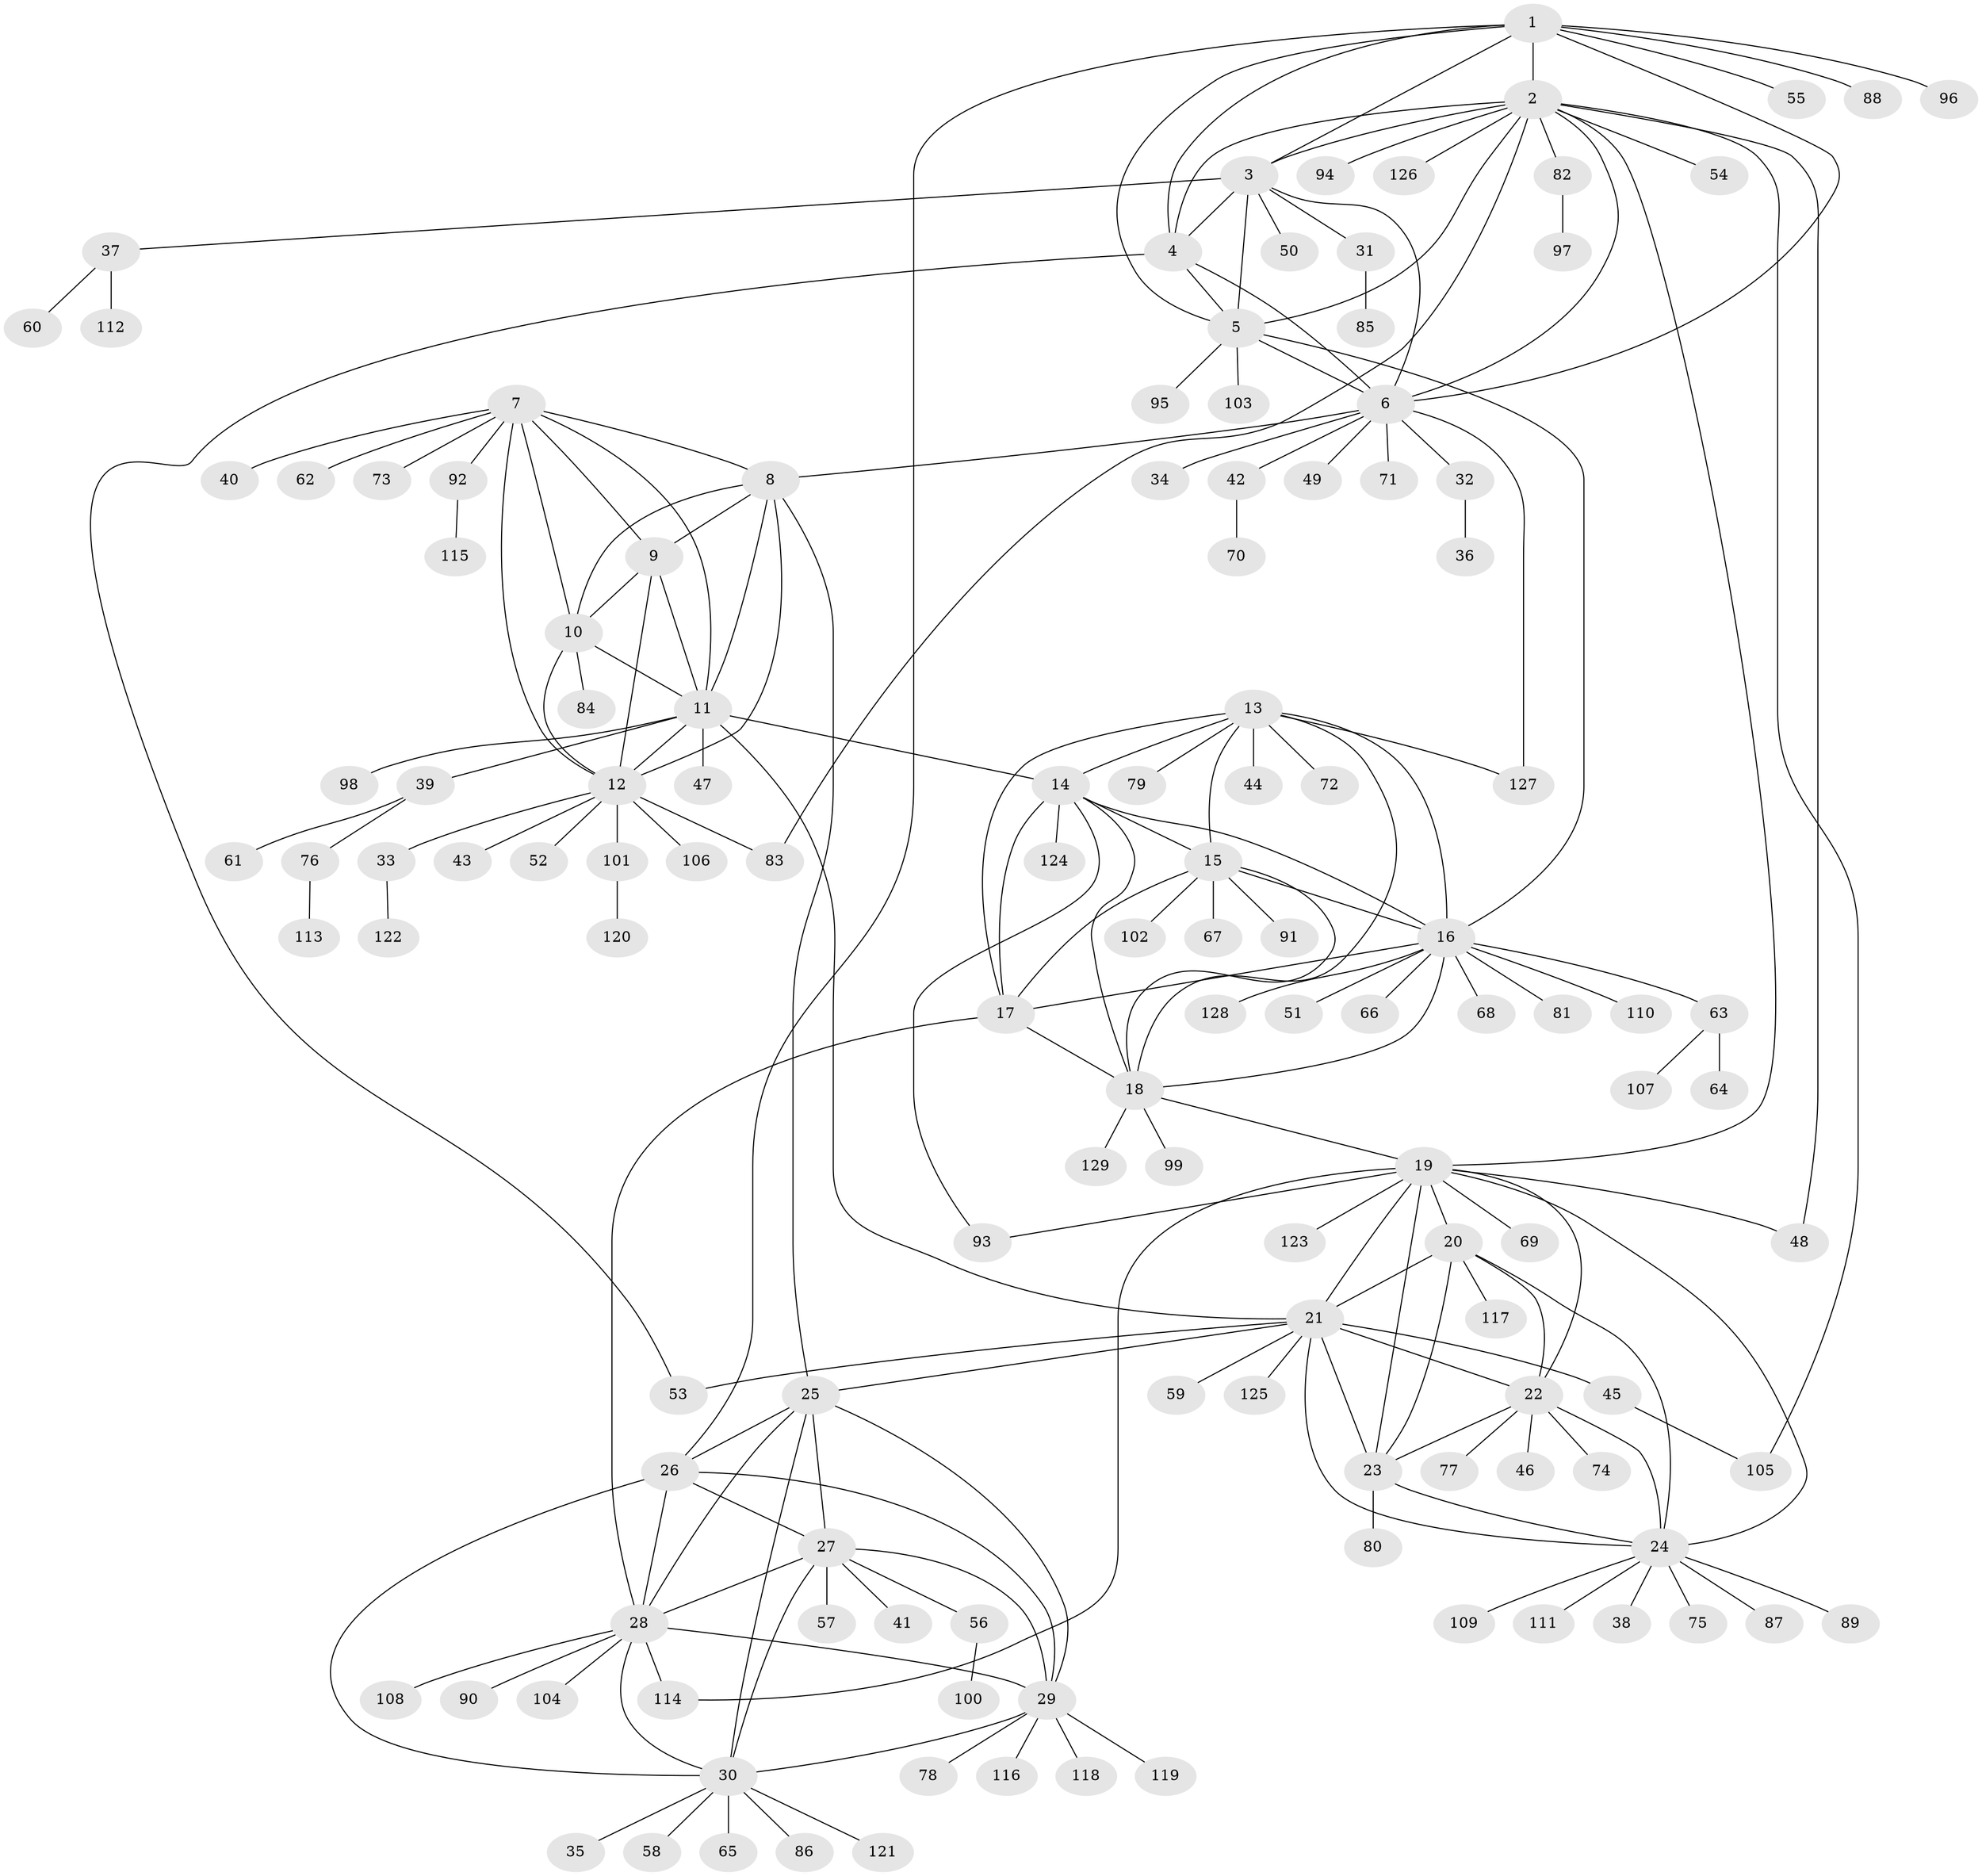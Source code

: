 // coarse degree distribution, {11: 0.058823529411764705, 5: 0.0392156862745098, 6: 0.029411764705882353, 13: 0.00980392156862745, 3: 0.029411764705882353, 9: 0.029411764705882353, 7: 0.0196078431372549, 10: 0.0196078431372549, 4: 0.00980392156862745, 2: 0.0784313725490196, 1: 0.6764705882352942}
// Generated by graph-tools (version 1.1) at 2025/42/03/06/25 10:42:09]
// undirected, 129 vertices, 191 edges
graph export_dot {
graph [start="1"]
  node [color=gray90,style=filled];
  1;
  2;
  3;
  4;
  5;
  6;
  7;
  8;
  9;
  10;
  11;
  12;
  13;
  14;
  15;
  16;
  17;
  18;
  19;
  20;
  21;
  22;
  23;
  24;
  25;
  26;
  27;
  28;
  29;
  30;
  31;
  32;
  33;
  34;
  35;
  36;
  37;
  38;
  39;
  40;
  41;
  42;
  43;
  44;
  45;
  46;
  47;
  48;
  49;
  50;
  51;
  52;
  53;
  54;
  55;
  56;
  57;
  58;
  59;
  60;
  61;
  62;
  63;
  64;
  65;
  66;
  67;
  68;
  69;
  70;
  71;
  72;
  73;
  74;
  75;
  76;
  77;
  78;
  79;
  80;
  81;
  82;
  83;
  84;
  85;
  86;
  87;
  88;
  89;
  90;
  91;
  92;
  93;
  94;
  95;
  96;
  97;
  98;
  99;
  100;
  101;
  102;
  103;
  104;
  105;
  106;
  107;
  108;
  109;
  110;
  111;
  112;
  113;
  114;
  115;
  116;
  117;
  118;
  119;
  120;
  121;
  122;
  123;
  124;
  125;
  126;
  127;
  128;
  129;
  1 -- 2;
  1 -- 3;
  1 -- 4;
  1 -- 5;
  1 -- 6;
  1 -- 26;
  1 -- 55;
  1 -- 88;
  1 -- 96;
  2 -- 3;
  2 -- 4;
  2 -- 5;
  2 -- 6;
  2 -- 19;
  2 -- 48;
  2 -- 54;
  2 -- 82;
  2 -- 83;
  2 -- 94;
  2 -- 105;
  2 -- 126;
  3 -- 4;
  3 -- 5;
  3 -- 6;
  3 -- 31;
  3 -- 37;
  3 -- 50;
  4 -- 5;
  4 -- 6;
  4 -- 53;
  5 -- 6;
  5 -- 16;
  5 -- 95;
  5 -- 103;
  6 -- 8;
  6 -- 32;
  6 -- 34;
  6 -- 42;
  6 -- 49;
  6 -- 71;
  6 -- 127;
  7 -- 8;
  7 -- 9;
  7 -- 10;
  7 -- 11;
  7 -- 12;
  7 -- 40;
  7 -- 62;
  7 -- 73;
  7 -- 92;
  8 -- 9;
  8 -- 10;
  8 -- 11;
  8 -- 12;
  8 -- 25;
  9 -- 10;
  9 -- 11;
  9 -- 12;
  10 -- 11;
  10 -- 12;
  10 -- 84;
  11 -- 12;
  11 -- 14;
  11 -- 21;
  11 -- 39;
  11 -- 47;
  11 -- 98;
  12 -- 33;
  12 -- 43;
  12 -- 52;
  12 -- 83;
  12 -- 101;
  12 -- 106;
  13 -- 14;
  13 -- 15;
  13 -- 16;
  13 -- 17;
  13 -- 18;
  13 -- 44;
  13 -- 72;
  13 -- 79;
  13 -- 127;
  14 -- 15;
  14 -- 16;
  14 -- 17;
  14 -- 18;
  14 -- 93;
  14 -- 124;
  15 -- 16;
  15 -- 17;
  15 -- 18;
  15 -- 67;
  15 -- 91;
  15 -- 102;
  16 -- 17;
  16 -- 18;
  16 -- 51;
  16 -- 63;
  16 -- 66;
  16 -- 68;
  16 -- 81;
  16 -- 110;
  16 -- 128;
  17 -- 18;
  17 -- 28;
  18 -- 19;
  18 -- 99;
  18 -- 129;
  19 -- 20;
  19 -- 21;
  19 -- 22;
  19 -- 23;
  19 -- 24;
  19 -- 48;
  19 -- 69;
  19 -- 93;
  19 -- 114;
  19 -- 123;
  20 -- 21;
  20 -- 22;
  20 -- 23;
  20 -- 24;
  20 -- 117;
  21 -- 22;
  21 -- 23;
  21 -- 24;
  21 -- 25;
  21 -- 45;
  21 -- 53;
  21 -- 59;
  21 -- 125;
  22 -- 23;
  22 -- 24;
  22 -- 46;
  22 -- 74;
  22 -- 77;
  23 -- 24;
  23 -- 80;
  24 -- 38;
  24 -- 75;
  24 -- 87;
  24 -- 89;
  24 -- 109;
  24 -- 111;
  25 -- 26;
  25 -- 27;
  25 -- 28;
  25 -- 29;
  25 -- 30;
  26 -- 27;
  26 -- 28;
  26 -- 29;
  26 -- 30;
  27 -- 28;
  27 -- 29;
  27 -- 30;
  27 -- 41;
  27 -- 56;
  27 -- 57;
  28 -- 29;
  28 -- 30;
  28 -- 90;
  28 -- 104;
  28 -- 108;
  28 -- 114;
  29 -- 30;
  29 -- 78;
  29 -- 116;
  29 -- 118;
  29 -- 119;
  30 -- 35;
  30 -- 58;
  30 -- 65;
  30 -- 86;
  30 -- 121;
  31 -- 85;
  32 -- 36;
  33 -- 122;
  37 -- 60;
  37 -- 112;
  39 -- 61;
  39 -- 76;
  42 -- 70;
  45 -- 105;
  56 -- 100;
  63 -- 64;
  63 -- 107;
  76 -- 113;
  82 -- 97;
  92 -- 115;
  101 -- 120;
}
